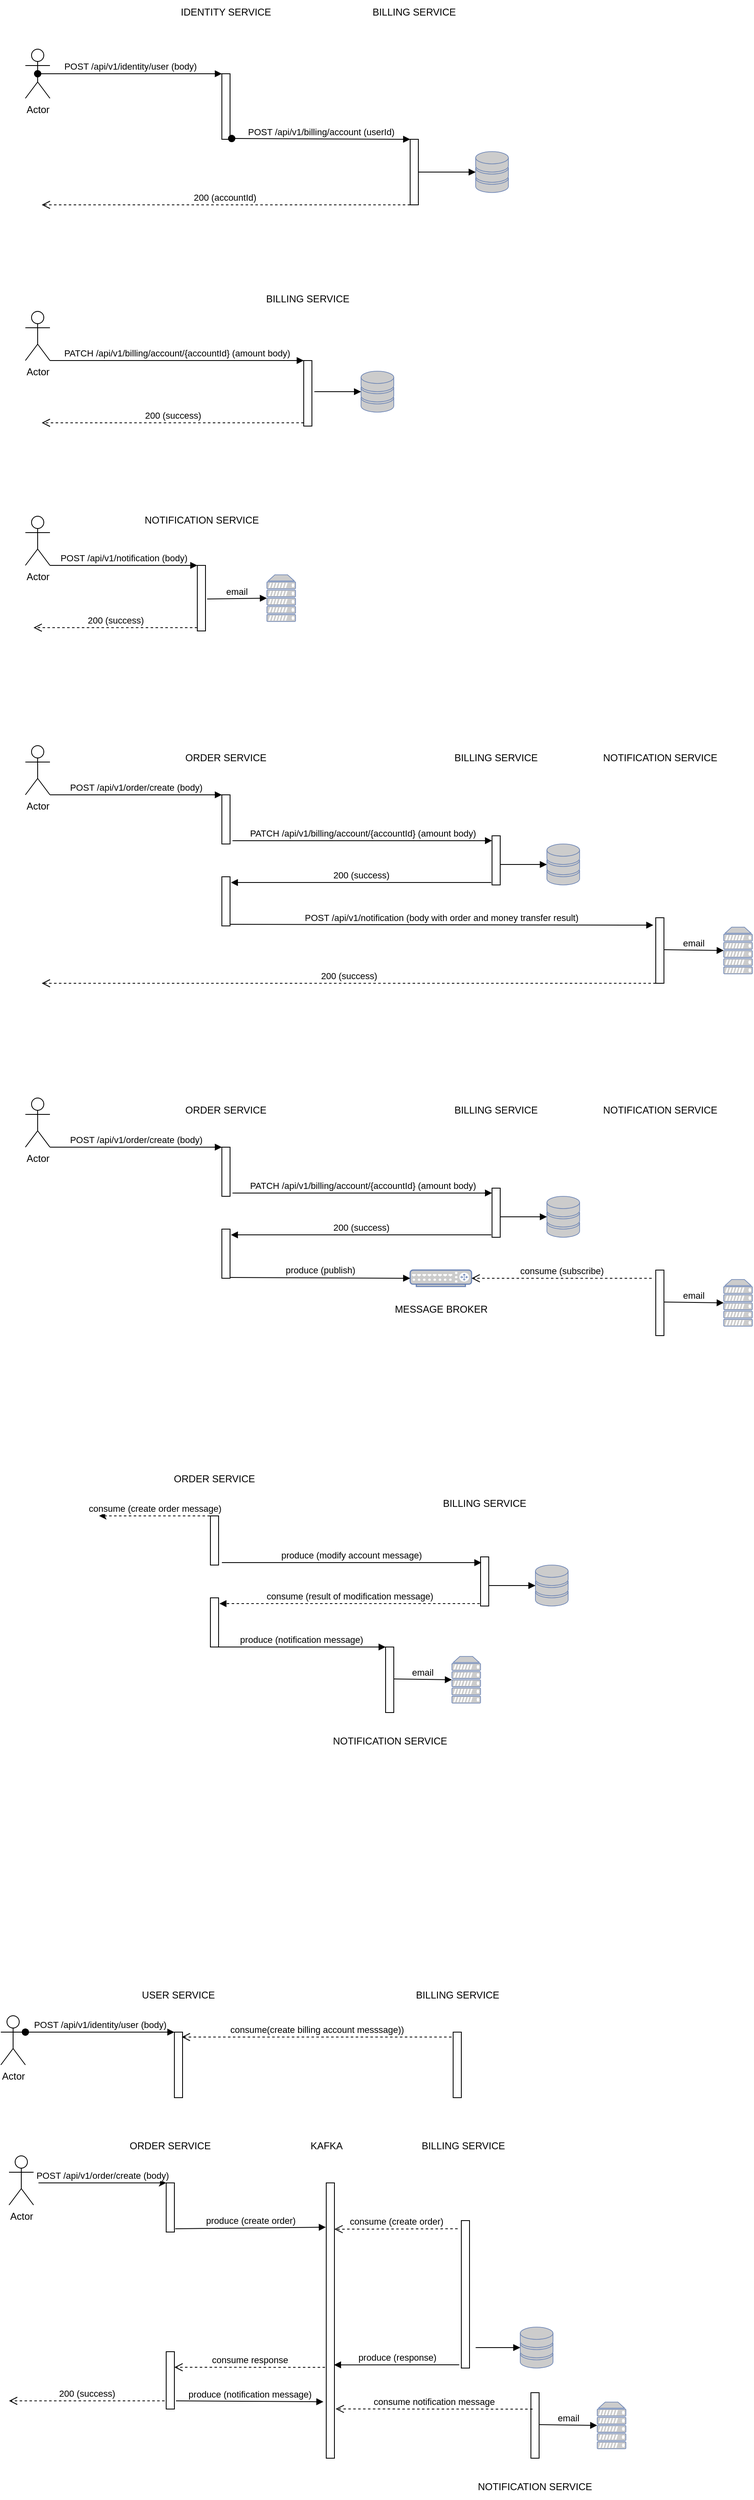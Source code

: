 <mxfile version="16.5.1" type="device"><diagram id="1ApyWqhycylkDg0O2UQ3" name="Страница 1"><mxGraphModel dx="2706" dy="1639" grid="1" gridSize="10" guides="1" tooltips="1" connect="1" arrows="1" fold="1" page="0" pageScale="1" pageWidth="827" pageHeight="1169" math="0" shadow="0"><root><mxCell id="0"/><mxCell id="1" parent="0"/><mxCell id="u9GXbhRDP90VE8x3FQyv-1" value="Actor" style="shape=umlActor;verticalLabelPosition=bottom;verticalAlign=top;html=1;outlineConnect=0;" parent="1" vertex="1"><mxGeometry x="-1210" y="-690" width="30" height="60" as="geometry"/></mxCell><mxCell id="u9GXbhRDP90VE8x3FQyv-2" value="" style="html=1;points=[];perimeter=orthogonalPerimeter;" parent="1" vertex="1"><mxGeometry x="-970" y="-660" width="10" height="80" as="geometry"/></mxCell><mxCell id="u9GXbhRDP90VE8x3FQyv-3" value="POST /api/v1/identity/user (body)" style="html=1;verticalAlign=bottom;startArrow=oval;endArrow=block;startSize=8;rounded=0;exitX=0.5;exitY=0.5;exitDx=0;exitDy=0;exitPerimeter=0;" parent="1" source="u9GXbhRDP90VE8x3FQyv-1" target="u9GXbhRDP90VE8x3FQyv-2" edge="1"><mxGeometry relative="1" as="geometry"><mxPoint x="-1140" y="-660" as="sourcePoint"/></mxGeometry></mxCell><mxCell id="u9GXbhRDP90VE8x3FQyv-4" value="IDENTITY SERVICE" style="text;html=1;strokeColor=none;fillColor=none;align=center;verticalAlign=middle;whiteSpace=wrap;rounded=0;" parent="1" vertex="1"><mxGeometry x="-1035" y="-750" width="140" height="30" as="geometry"/></mxCell><mxCell id="u9GXbhRDP90VE8x3FQyv-5" value="" style="html=1;points=[];perimeter=orthogonalPerimeter;" parent="1" vertex="1"><mxGeometry x="-740" y="-580" width="10" height="80" as="geometry"/></mxCell><mxCell id="u9GXbhRDP90VE8x3FQyv-6" value="POST /api/v1/billing/account (userId)" style="html=1;verticalAlign=bottom;startArrow=oval;endArrow=block;startSize=8;rounded=0;exitX=1.2;exitY=0.988;exitDx=0;exitDy=0;exitPerimeter=0;" parent="1" source="u9GXbhRDP90VE8x3FQyv-2" target="u9GXbhRDP90VE8x3FQyv-5" edge="1"><mxGeometry relative="1" as="geometry"><mxPoint x="-830" y="-580" as="sourcePoint"/></mxGeometry></mxCell><mxCell id="u9GXbhRDP90VE8x3FQyv-7" value="200 (accountId)&amp;nbsp;" style="html=1;verticalAlign=bottom;endArrow=open;dashed=1;endSize=8;rounded=0;" parent="1" edge="1"><mxGeometry relative="1" as="geometry"><mxPoint x="-740" y="-500" as="sourcePoint"/><mxPoint x="-1190" y="-500" as="targetPoint"/></mxGeometry></mxCell><mxCell id="u9GXbhRDP90VE8x3FQyv-8" value="BILLING SERVICE" style="text;html=1;strokeColor=none;fillColor=none;align=center;verticalAlign=middle;whiteSpace=wrap;rounded=0;" parent="1" vertex="1"><mxGeometry x="-805" y="-750" width="140" height="30" as="geometry"/></mxCell><mxCell id="u9GXbhRDP90VE8x3FQyv-9" value="Actor" style="shape=umlActor;verticalLabelPosition=bottom;verticalAlign=top;html=1;" parent="1" vertex="1"><mxGeometry x="-1210" y="-370" width="30" height="60" as="geometry"/></mxCell><mxCell id="u9GXbhRDP90VE8x3FQyv-10" value="" style="html=1;points=[];perimeter=orthogonalPerimeter;" parent="1" vertex="1"><mxGeometry x="-870" y="-310" width="10" height="80" as="geometry"/></mxCell><mxCell id="u9GXbhRDP90VE8x3FQyv-11" value="PATCH /api/v1/billing/account/{accountId} (amount body)" style="html=1;verticalAlign=bottom;endArrow=block;entryX=0;entryY=0;rounded=0;exitX=1;exitY=1;exitDx=0;exitDy=0;exitPerimeter=0;" parent="1" source="u9GXbhRDP90VE8x3FQyv-9" target="u9GXbhRDP90VE8x3FQyv-10" edge="1"><mxGeometry relative="1" as="geometry"><mxPoint x="-1055" y="-310" as="sourcePoint"/></mxGeometry></mxCell><mxCell id="u9GXbhRDP90VE8x3FQyv-12" value="200 (success)" style="html=1;verticalAlign=bottom;endArrow=open;dashed=1;endSize=8;exitX=0;exitY=0.95;rounded=0;" parent="1" source="u9GXbhRDP90VE8x3FQyv-10" edge="1"><mxGeometry relative="1" as="geometry"><mxPoint x="-1190" y="-234" as="targetPoint"/></mxGeometry></mxCell><mxCell id="u9GXbhRDP90VE8x3FQyv-13" value="" style="fontColor=#0066CC;verticalAlign=top;verticalLabelPosition=bottom;labelPosition=center;align=center;html=1;outlineConnect=0;fillColor=#CCCCCC;strokeColor=#6881B3;gradientColor=none;gradientDirection=north;strokeWidth=2;shape=mxgraph.networks.storage;" parent="1" vertex="1"><mxGeometry x="-660" y="-565" width="40" height="50" as="geometry"/></mxCell><mxCell id="u9GXbhRDP90VE8x3FQyv-15" value="" style="html=1;verticalAlign=bottom;endArrow=block;rounded=0;entryX=0;entryY=0.5;entryDx=0;entryDy=0;entryPerimeter=0;startArrow=none;startFill=0;" parent="1" source="u9GXbhRDP90VE8x3FQyv-5" target="u9GXbhRDP90VE8x3FQyv-13" edge="1"><mxGeometry width="80" relative="1" as="geometry"><mxPoint x="-720" y="-540.5" as="sourcePoint"/><mxPoint x="-640" y="-540.5" as="targetPoint"/></mxGeometry></mxCell><mxCell id="u9GXbhRDP90VE8x3FQyv-18" value="" style="fontColor=#0066CC;verticalAlign=top;verticalLabelPosition=bottom;labelPosition=center;align=center;html=1;outlineConnect=0;fillColor=#CCCCCC;strokeColor=#6881B3;gradientColor=none;gradientDirection=north;strokeWidth=2;shape=mxgraph.networks.storage;" parent="1" vertex="1"><mxGeometry x="-800" y="-297" width="40" height="50" as="geometry"/></mxCell><mxCell id="u9GXbhRDP90VE8x3FQyv-19" value="" style="html=1;verticalAlign=bottom;endArrow=block;rounded=0;entryX=0;entryY=0.5;entryDx=0;entryDy=0;entryPerimeter=0;startArrow=none;startFill=0;exitX=1.3;exitY=0.475;exitDx=0;exitDy=0;exitPerimeter=0;" parent="1" source="u9GXbhRDP90VE8x3FQyv-10" target="u9GXbhRDP90VE8x3FQyv-18" edge="1"><mxGeometry width="80" relative="1" as="geometry"><mxPoint x="-850" y="-270" as="sourcePoint"/><mxPoint x="-771" y="-270.5" as="targetPoint"/></mxGeometry></mxCell><mxCell id="u9GXbhRDP90VE8x3FQyv-20" value="BILLING SERVICE" style="text;html=1;strokeColor=none;fillColor=none;align=center;verticalAlign=middle;whiteSpace=wrap;rounded=0;" parent="1" vertex="1"><mxGeometry x="-935" y="-400" width="140" height="30" as="geometry"/></mxCell><mxCell id="u9GXbhRDP90VE8x3FQyv-21" value="Actor" style="shape=umlActor;verticalLabelPosition=bottom;verticalAlign=top;html=1;" parent="1" vertex="1"><mxGeometry x="-1210" y="-120" width="30" height="60" as="geometry"/></mxCell><mxCell id="u9GXbhRDP90VE8x3FQyv-24" value="" style="html=1;points=[];perimeter=orthogonalPerimeter;" parent="1" vertex="1"><mxGeometry x="-1000" y="-60" width="10" height="80" as="geometry"/></mxCell><mxCell id="u9GXbhRDP90VE8x3FQyv-25" value="POST /api/v1/notification (body)" style="html=1;verticalAlign=bottom;endArrow=block;entryX=0;entryY=0;rounded=0;exitX=1;exitY=1;exitDx=0;exitDy=0;exitPerimeter=0;" parent="1" source="u9GXbhRDP90VE8x3FQyv-21" target="u9GXbhRDP90VE8x3FQyv-24" edge="1"><mxGeometry relative="1" as="geometry"><mxPoint x="-1090" y="-60" as="sourcePoint"/></mxGeometry></mxCell><mxCell id="u9GXbhRDP90VE8x3FQyv-26" value="200 (success)" style="html=1;verticalAlign=bottom;endArrow=open;dashed=1;endSize=8;exitX=0;exitY=0.95;rounded=0;" parent="1" source="u9GXbhRDP90VE8x3FQyv-24" edge="1"><mxGeometry relative="1" as="geometry"><mxPoint x="-1200" y="16" as="targetPoint"/></mxGeometry></mxCell><mxCell id="u9GXbhRDP90VE8x3FQyv-27" value="" style="fontColor=#0066CC;verticalAlign=top;verticalLabelPosition=bottom;labelPosition=center;align=center;html=1;outlineConnect=0;fillColor=#CCCCCC;strokeColor=#6881B3;gradientColor=none;gradientDirection=north;strokeWidth=2;shape=mxgraph.networks.server;" parent="1" vertex="1"><mxGeometry x="-915" y="-48.5" width="35" height="57" as="geometry"/></mxCell><mxCell id="u9GXbhRDP90VE8x3FQyv-29" value="email" style="html=1;verticalAlign=bottom;startArrow=none;startFill=0;endArrow=block;startSize=8;rounded=0;entryX=0;entryY=0.5;entryDx=0;entryDy=0;entryPerimeter=0;exitX=1.2;exitY=0.513;exitDx=0;exitDy=0;exitPerimeter=0;" parent="1" source="u9GXbhRDP90VE8x3FQyv-24" target="u9GXbhRDP90VE8x3FQyv-27" edge="1"><mxGeometry width="60" relative="1" as="geometry"><mxPoint x="-990" y="-20.5" as="sourcePoint"/><mxPoint x="-930" y="-20.5" as="targetPoint"/></mxGeometry></mxCell><mxCell id="u9GXbhRDP90VE8x3FQyv-30" value="Actor" style="shape=umlActor;verticalLabelPosition=bottom;verticalAlign=top;html=1;" parent="1" vertex="1"><mxGeometry x="-1210" y="160" width="30" height="60" as="geometry"/></mxCell><mxCell id="u9GXbhRDP90VE8x3FQyv-31" value="" style="html=1;points=[];perimeter=orthogonalPerimeter;" parent="1" vertex="1"><mxGeometry x="-970" y="220" width="10" height="60" as="geometry"/></mxCell><mxCell id="u9GXbhRDP90VE8x3FQyv-32" value="POST /api/v1/order/create (body)" style="html=1;verticalAlign=bottom;endArrow=block;entryX=0;entryY=0;rounded=0;exitX=1;exitY=1;exitDx=0;exitDy=0;exitPerimeter=0;" parent="1" source="u9GXbhRDP90VE8x3FQyv-30" target="u9GXbhRDP90VE8x3FQyv-31" edge="1"><mxGeometry relative="1" as="geometry"><mxPoint x="-1040" y="220" as="sourcePoint"/></mxGeometry></mxCell><mxCell id="u9GXbhRDP90VE8x3FQyv-34" value="ORDER SERVICE" style="text;html=1;strokeColor=none;fillColor=none;align=center;verticalAlign=middle;whiteSpace=wrap;rounded=0;" parent="1" vertex="1"><mxGeometry x="-1035" y="160" width="140" height="30" as="geometry"/></mxCell><mxCell id="u9GXbhRDP90VE8x3FQyv-35" value="NOTIFICATION SERVICE" style="text;html=1;strokeColor=none;fillColor=none;align=center;verticalAlign=middle;whiteSpace=wrap;rounded=0;" parent="1" vertex="1"><mxGeometry x="-1072.5" y="-130" width="155" height="30" as="geometry"/></mxCell><mxCell id="u9GXbhRDP90VE8x3FQyv-41" value="" style="html=1;points=[];perimeter=orthogonalPerimeter;" parent="1" vertex="1"><mxGeometry x="-640" y="270" width="10" height="60" as="geometry"/></mxCell><mxCell id="u9GXbhRDP90VE8x3FQyv-42" value="PATCH /api/v1/billing/account/{accountId} (amount body)" style="html=1;verticalAlign=bottom;startArrow=none;endArrow=block;startSize=8;rounded=0;exitX=1.3;exitY=0.933;exitDx=0;exitDy=0;exitPerimeter=0;startFill=0;" parent="1" source="u9GXbhRDP90VE8x3FQyv-31" target="u9GXbhRDP90VE8x3FQyv-41" edge="1"><mxGeometry relative="1" as="geometry"><mxPoint x="-915" y="290" as="sourcePoint"/></mxGeometry></mxCell><mxCell id="u9GXbhRDP90VE8x3FQyv-44" value="BILLING SERVICE" style="text;html=1;strokeColor=none;fillColor=none;align=center;verticalAlign=middle;whiteSpace=wrap;rounded=0;" parent="1" vertex="1"><mxGeometry x="-705" y="160" width="140" height="30" as="geometry"/></mxCell><mxCell id="u9GXbhRDP90VE8x3FQyv-45" value="" style="html=1;points=[];perimeter=orthogonalPerimeter;" parent="1" vertex="1"><mxGeometry x="-970" y="320" width="10" height="60" as="geometry"/></mxCell><mxCell id="u9GXbhRDP90VE8x3FQyv-46" value="200 (success)" style="html=1;verticalAlign=bottom;endArrow=block;rounded=0;entryX=1.1;entryY=0.117;entryDx=0;entryDy=0;entryPerimeter=0;exitX=-0.1;exitY=0.95;exitDx=0;exitDy=0;exitPerimeter=0;" parent="1" source="u9GXbhRDP90VE8x3FQyv-41" target="u9GXbhRDP90VE8x3FQyv-45" edge="1"><mxGeometry width="80" relative="1" as="geometry"><mxPoint x="-610" y="110" as="sourcePoint"/><mxPoint x="-530" y="110" as="targetPoint"/></mxGeometry></mxCell><mxCell id="u9GXbhRDP90VE8x3FQyv-47" value="" style="html=1;points=[];perimeter=orthogonalPerimeter;" parent="1" vertex="1"><mxGeometry x="-440" y="370" width="10" height="80" as="geometry"/></mxCell><mxCell id="u9GXbhRDP90VE8x3FQyv-48" value="POST /api/v1/notification (body with order and money transfer result)" style="html=1;verticalAlign=bottom;endArrow=block;rounded=0;exitX=1;exitY=0.967;exitDx=0;exitDy=0;exitPerimeter=0;entryX=-0.3;entryY=0.113;entryDx=0;entryDy=0;entryPerimeter=0;" parent="1" source="u9GXbhRDP90VE8x3FQyv-45" target="u9GXbhRDP90VE8x3FQyv-47" edge="1"><mxGeometry width="80" relative="1" as="geometry"><mxPoint x="-610" y="160" as="sourcePoint"/><mxPoint x="-530" y="160" as="targetPoint"/></mxGeometry></mxCell><mxCell id="u9GXbhRDP90VE8x3FQyv-50" value="NOTIFICATION SERVICE" style="text;html=1;strokeColor=none;fillColor=none;align=center;verticalAlign=middle;whiteSpace=wrap;rounded=0;" parent="1" vertex="1"><mxGeometry x="-512.5" y="160" width="155" height="30" as="geometry"/></mxCell><mxCell id="u9GXbhRDP90VE8x3FQyv-51" value="200 (success)" style="html=1;verticalAlign=bottom;endArrow=open;dashed=1;endSize=8;rounded=0;" parent="1" edge="1"><mxGeometry relative="1" as="geometry"><mxPoint x="-440" y="450" as="sourcePoint"/><mxPoint x="-1190" y="450" as="targetPoint"/><Array as="points"/></mxGeometry></mxCell><mxCell id="u9GXbhRDP90VE8x3FQyv-52" value="" style="fontColor=#0066CC;verticalAlign=top;verticalLabelPosition=bottom;labelPosition=center;align=center;html=1;outlineConnect=0;fillColor=#CCCCCC;strokeColor=#6881B3;gradientColor=none;gradientDirection=north;strokeWidth=2;shape=mxgraph.networks.storage;" parent="1" vertex="1"><mxGeometry x="-573" y="280" width="40" height="50" as="geometry"/></mxCell><mxCell id="u9GXbhRDP90VE8x3FQyv-53" value="" style="html=1;verticalAlign=bottom;endArrow=block;rounded=0;entryX=0;entryY=0.5;entryDx=0;entryDy=0;entryPerimeter=0;startArrow=none;startFill=0;exitX=1.3;exitY=0.475;exitDx=0;exitDy=0;exitPerimeter=0;" parent="1" target="u9GXbhRDP90VE8x3FQyv-52" edge="1"><mxGeometry width="80" relative="1" as="geometry"><mxPoint x="-630" y="305" as="sourcePoint"/><mxPoint x="-544" y="306.5" as="targetPoint"/></mxGeometry></mxCell><mxCell id="u9GXbhRDP90VE8x3FQyv-57" value="" style="fontColor=#0066CC;verticalAlign=top;verticalLabelPosition=bottom;labelPosition=center;align=center;html=1;outlineConnect=0;fillColor=#CCCCCC;strokeColor=#6881B3;gradientColor=none;gradientDirection=north;strokeWidth=2;shape=mxgraph.networks.server;" parent="1" vertex="1"><mxGeometry x="-357" y="381.5" width="35" height="57" as="geometry"/></mxCell><mxCell id="u9GXbhRDP90VE8x3FQyv-58" value="email" style="html=1;verticalAlign=bottom;startArrow=none;startFill=0;endArrow=block;startSize=8;rounded=0;entryX=0;entryY=0.5;entryDx=0;entryDy=0;entryPerimeter=0;exitX=1;exitY=0.488;exitDx=0;exitDy=0;exitPerimeter=0;" parent="1" source="u9GXbhRDP90VE8x3FQyv-47" target="u9GXbhRDP90VE8x3FQyv-57" edge="1"><mxGeometry width="60" relative="1" as="geometry"><mxPoint x="-430" y="410" as="sourcePoint"/><mxPoint x="-372" y="409.5" as="targetPoint"/></mxGeometry></mxCell><mxCell id="u9GXbhRDP90VE8x3FQyv-63" value="Actor" style="shape=umlActor;verticalLabelPosition=bottom;verticalAlign=top;html=1;" parent="1" vertex="1"><mxGeometry x="-1210" y="590" width="30" height="60" as="geometry"/></mxCell><mxCell id="u9GXbhRDP90VE8x3FQyv-64" value="" style="html=1;points=[];perimeter=orthogonalPerimeter;" parent="1" vertex="1"><mxGeometry x="-970" y="650" width="10" height="60" as="geometry"/></mxCell><mxCell id="u9GXbhRDP90VE8x3FQyv-65" value="POST /api/v1/order/create (body)" style="html=1;verticalAlign=bottom;endArrow=block;entryX=0;entryY=0;rounded=0;exitX=1;exitY=1;exitDx=0;exitDy=0;exitPerimeter=0;" parent="1" source="u9GXbhRDP90VE8x3FQyv-63" target="u9GXbhRDP90VE8x3FQyv-64" edge="1"><mxGeometry relative="1" as="geometry"><mxPoint x="-1040" y="650" as="sourcePoint"/></mxGeometry></mxCell><mxCell id="u9GXbhRDP90VE8x3FQyv-66" value="ORDER SERVICE" style="text;html=1;strokeColor=none;fillColor=none;align=center;verticalAlign=middle;whiteSpace=wrap;rounded=0;" parent="1" vertex="1"><mxGeometry x="-1035" y="590" width="140" height="30" as="geometry"/></mxCell><mxCell id="u9GXbhRDP90VE8x3FQyv-67" value="" style="html=1;points=[];perimeter=orthogonalPerimeter;" parent="1" vertex="1"><mxGeometry x="-640" y="700" width="10" height="60" as="geometry"/></mxCell><mxCell id="u9GXbhRDP90VE8x3FQyv-68" value="PATCH /api/v1/billing/account/{accountId} (amount body)" style="html=1;verticalAlign=bottom;startArrow=none;endArrow=block;startSize=8;rounded=0;exitX=1.3;exitY=0.933;exitDx=0;exitDy=0;exitPerimeter=0;startFill=0;" parent="1" source="u9GXbhRDP90VE8x3FQyv-64" target="u9GXbhRDP90VE8x3FQyv-67" edge="1"><mxGeometry relative="1" as="geometry"><mxPoint x="-915" y="720" as="sourcePoint"/></mxGeometry></mxCell><mxCell id="u9GXbhRDP90VE8x3FQyv-69" value="BILLING SERVICE" style="text;html=1;strokeColor=none;fillColor=none;align=center;verticalAlign=middle;whiteSpace=wrap;rounded=0;" parent="1" vertex="1"><mxGeometry x="-705" y="590" width="140" height="30" as="geometry"/></mxCell><mxCell id="u9GXbhRDP90VE8x3FQyv-70" value="" style="html=1;points=[];perimeter=orthogonalPerimeter;" parent="1" vertex="1"><mxGeometry x="-970" y="750" width="10" height="60" as="geometry"/></mxCell><mxCell id="u9GXbhRDP90VE8x3FQyv-71" value="200 (success)" style="html=1;verticalAlign=bottom;endArrow=block;rounded=0;entryX=1.1;entryY=0.117;entryDx=0;entryDy=0;entryPerimeter=0;exitX=-0.1;exitY=0.95;exitDx=0;exitDy=0;exitPerimeter=0;" parent="1" source="u9GXbhRDP90VE8x3FQyv-67" target="u9GXbhRDP90VE8x3FQyv-70" edge="1"><mxGeometry width="80" relative="1" as="geometry"><mxPoint x="-610" y="540" as="sourcePoint"/><mxPoint x="-530" y="540" as="targetPoint"/></mxGeometry></mxCell><mxCell id="u9GXbhRDP90VE8x3FQyv-72" value="" style="html=1;points=[];perimeter=orthogonalPerimeter;" parent="1" vertex="1"><mxGeometry x="-440" y="800" width="10" height="80" as="geometry"/></mxCell><mxCell id="u9GXbhRDP90VE8x3FQyv-74" value="NOTIFICATION SERVICE" style="text;html=1;strokeColor=none;fillColor=none;align=center;verticalAlign=middle;whiteSpace=wrap;rounded=0;" parent="1" vertex="1"><mxGeometry x="-512.5" y="590" width="155" height="30" as="geometry"/></mxCell><mxCell id="u9GXbhRDP90VE8x3FQyv-76" value="" style="fontColor=#0066CC;verticalAlign=top;verticalLabelPosition=bottom;labelPosition=center;align=center;html=1;outlineConnect=0;fillColor=#CCCCCC;strokeColor=#6881B3;gradientColor=none;gradientDirection=north;strokeWidth=2;shape=mxgraph.networks.storage;" parent="1" vertex="1"><mxGeometry x="-573" y="710" width="40" height="50" as="geometry"/></mxCell><mxCell id="u9GXbhRDP90VE8x3FQyv-77" value="" style="html=1;verticalAlign=bottom;endArrow=block;rounded=0;entryX=0;entryY=0.5;entryDx=0;entryDy=0;entryPerimeter=0;startArrow=none;startFill=0;exitX=1.3;exitY=0.475;exitDx=0;exitDy=0;exitPerimeter=0;" parent="1" target="u9GXbhRDP90VE8x3FQyv-76" edge="1"><mxGeometry width="80" relative="1" as="geometry"><mxPoint x="-630" y="735" as="sourcePoint"/><mxPoint x="-544" y="736.5" as="targetPoint"/></mxGeometry></mxCell><mxCell id="u9GXbhRDP90VE8x3FQyv-78" value="" style="fontColor=#0066CC;verticalAlign=top;verticalLabelPosition=bottom;labelPosition=center;align=center;html=1;outlineConnect=0;fillColor=#CCCCCC;strokeColor=#6881B3;gradientColor=none;gradientDirection=north;strokeWidth=2;shape=mxgraph.networks.server;" parent="1" vertex="1"><mxGeometry x="-357" y="811.5" width="35" height="57" as="geometry"/></mxCell><mxCell id="u9GXbhRDP90VE8x3FQyv-79" value="email" style="html=1;verticalAlign=bottom;startArrow=none;startFill=0;endArrow=block;startSize=8;rounded=0;entryX=0;entryY=0.5;entryDx=0;entryDy=0;entryPerimeter=0;exitX=1;exitY=0.488;exitDx=0;exitDy=0;exitPerimeter=0;" parent="1" source="u9GXbhRDP90VE8x3FQyv-72" target="u9GXbhRDP90VE8x3FQyv-78" edge="1"><mxGeometry width="60" relative="1" as="geometry"><mxPoint x="-430" y="840" as="sourcePoint"/><mxPoint x="-372" y="839.5" as="targetPoint"/></mxGeometry></mxCell><mxCell id="u9GXbhRDP90VE8x3FQyv-80" value="" style="fontColor=#0066CC;verticalAlign=top;verticalLabelPosition=bottom;labelPosition=center;align=center;html=1;outlineConnect=0;fillColor=#CCCCCC;strokeColor=#6881B3;gradientColor=none;gradientDirection=north;strokeWidth=2;shape=mxgraph.networks.router;" parent="1" vertex="1"><mxGeometry x="-740" y="800" width="75" height="20" as="geometry"/></mxCell><mxCell id="u9GXbhRDP90VE8x3FQyv-81" value="produce (publish)" style="html=1;verticalAlign=bottom;endArrow=block;rounded=0;exitX=1;exitY=0.983;exitDx=0;exitDy=0;exitPerimeter=0;entryX=0;entryY=0.5;entryDx=0;entryDy=0;entryPerimeter=0;" parent="1" source="u9GXbhRDP90VE8x3FQyv-70" target="u9GXbhRDP90VE8x3FQyv-80" edge="1"><mxGeometry width="80" relative="1" as="geometry"><mxPoint x="-720" y="560" as="sourcePoint"/><mxPoint x="-640" y="560" as="targetPoint"/></mxGeometry></mxCell><mxCell id="u9GXbhRDP90VE8x3FQyv-82" value="consume (subscribe)" style="html=1;verticalAlign=bottom;endArrow=open;dashed=1;endSize=8;rounded=0;exitX=-0.5;exitY=0.125;exitDx=0;exitDy=0;exitPerimeter=0;entryX=1;entryY=0.5;entryDx=0;entryDy=0;entryPerimeter=0;" parent="1" source="u9GXbhRDP90VE8x3FQyv-72" target="u9GXbhRDP90VE8x3FQyv-80" edge="1"><mxGeometry relative="1" as="geometry"><mxPoint x="-640" y="560" as="sourcePoint"/><mxPoint x="-720" y="560" as="targetPoint"/></mxGeometry></mxCell><mxCell id="u9GXbhRDP90VE8x3FQyv-83" value="MESSAGE BROKER" style="text;html=1;strokeColor=none;fillColor=none;align=center;verticalAlign=middle;whiteSpace=wrap;rounded=0;" parent="1" vertex="1"><mxGeometry x="-772.5" y="833" width="140" height="30" as="geometry"/></mxCell><mxCell id="u9GXbhRDP90VE8x3FQyv-85" value="" style="html=1;points=[];perimeter=orthogonalPerimeter;" parent="1" vertex="1"><mxGeometry x="-984" y="1100" width="10" height="60" as="geometry"/></mxCell><mxCell id="u9GXbhRDP90VE8x3FQyv-86" value="consume (create order message)" style="html=1;verticalAlign=bottom;endArrow=none;entryX=0;entryY=0;rounded=0;startArrow=classic;startFill=1;endFill=0;dashed=1;" parent="1" target="u9GXbhRDP90VE8x3FQyv-85" edge="1"><mxGeometry relative="1" as="geometry"><mxPoint x="-1120" y="1100" as="sourcePoint"/></mxGeometry></mxCell><mxCell id="u9GXbhRDP90VE8x3FQyv-87" value="ORDER SERVICE" style="text;html=1;strokeColor=none;fillColor=none;align=center;verticalAlign=middle;whiteSpace=wrap;rounded=0;" parent="1" vertex="1"><mxGeometry x="-1049" y="1040" width="140" height="30" as="geometry"/></mxCell><mxCell id="u9GXbhRDP90VE8x3FQyv-88" value="" style="html=1;points=[];perimeter=orthogonalPerimeter;" parent="1" vertex="1"><mxGeometry x="-654" y="1150" width="10" height="60" as="geometry"/></mxCell><mxCell id="u9GXbhRDP90VE8x3FQyv-89" value="produce (modify account message)" style="html=1;verticalAlign=bottom;startArrow=none;endArrow=block;startSize=8;rounded=0;startFill=0;entryX=0.1;entryY=0.117;entryDx=0;entryDy=0;entryPerimeter=0;" parent="1" target="u9GXbhRDP90VE8x3FQyv-88" edge="1"><mxGeometry relative="1" as="geometry"><mxPoint x="-970" y="1157" as="sourcePoint"/><mxPoint x="-1190" y="1156" as="targetPoint"/></mxGeometry></mxCell><mxCell id="u9GXbhRDP90VE8x3FQyv-90" value="BILLING SERVICE" style="text;html=1;strokeColor=none;fillColor=none;align=center;verticalAlign=middle;whiteSpace=wrap;rounded=0;" parent="1" vertex="1"><mxGeometry x="-719" y="1070" width="140" height="30" as="geometry"/></mxCell><mxCell id="u9GXbhRDP90VE8x3FQyv-91" value="" style="html=1;points=[];perimeter=orthogonalPerimeter;" parent="1" vertex="1"><mxGeometry x="-984" y="1200" width="10" height="60" as="geometry"/></mxCell><mxCell id="u9GXbhRDP90VE8x3FQyv-92" value="consume (result of modification message)" style="html=1;verticalAlign=bottom;endArrow=block;rounded=0;entryX=1.1;entryY=0.117;entryDx=0;entryDy=0;entryPerimeter=0;exitX=-0.1;exitY=0.95;exitDx=0;exitDy=0;exitPerimeter=0;dashed=1;" parent="1" source="u9GXbhRDP90VE8x3FQyv-88" target="u9GXbhRDP90VE8x3FQyv-91" edge="1"><mxGeometry width="80" relative="1" as="geometry"><mxPoint x="-624" y="990" as="sourcePoint"/><mxPoint x="-544" y="990" as="targetPoint"/></mxGeometry></mxCell><mxCell id="u9GXbhRDP90VE8x3FQyv-93" value="" style="html=1;points=[];perimeter=orthogonalPerimeter;" parent="1" vertex="1"><mxGeometry x="-770" y="1260" width="10" height="80" as="geometry"/></mxCell><mxCell id="u9GXbhRDP90VE8x3FQyv-94" value="NOTIFICATION SERVICE" style="text;html=1;strokeColor=none;fillColor=none;align=center;verticalAlign=middle;whiteSpace=wrap;rounded=0;" parent="1" vertex="1"><mxGeometry x="-842.5" y="1360" width="155" height="30" as="geometry"/></mxCell><mxCell id="u9GXbhRDP90VE8x3FQyv-95" value="" style="fontColor=#0066CC;verticalAlign=top;verticalLabelPosition=bottom;labelPosition=center;align=center;html=1;outlineConnect=0;fillColor=#CCCCCC;strokeColor=#6881B3;gradientColor=none;gradientDirection=north;strokeWidth=2;shape=mxgraph.networks.storage;" parent="1" vertex="1"><mxGeometry x="-587" y="1160" width="40" height="50" as="geometry"/></mxCell><mxCell id="u9GXbhRDP90VE8x3FQyv-96" value="" style="html=1;verticalAlign=bottom;endArrow=block;rounded=0;entryX=0;entryY=0.5;entryDx=0;entryDy=0;entryPerimeter=0;startArrow=none;startFill=0;exitX=1.3;exitY=0.475;exitDx=0;exitDy=0;exitPerimeter=0;" parent="1" target="u9GXbhRDP90VE8x3FQyv-95" edge="1"><mxGeometry width="80" relative="1" as="geometry"><mxPoint x="-644" y="1185" as="sourcePoint"/><mxPoint x="-558" y="1186.5" as="targetPoint"/></mxGeometry></mxCell><mxCell id="u9GXbhRDP90VE8x3FQyv-97" value="" style="fontColor=#0066CC;verticalAlign=top;verticalLabelPosition=bottom;labelPosition=center;align=center;html=1;outlineConnect=0;fillColor=#CCCCCC;strokeColor=#6881B3;gradientColor=none;gradientDirection=north;strokeWidth=2;shape=mxgraph.networks.server;" parent="1" vertex="1"><mxGeometry x="-689" y="1271.5" width="35" height="57" as="geometry"/></mxCell><mxCell id="u9GXbhRDP90VE8x3FQyv-98" value="email" style="html=1;verticalAlign=bottom;startArrow=none;startFill=0;endArrow=block;startSize=8;rounded=0;entryX=0;entryY=0.5;entryDx=0;entryDy=0;entryPerimeter=0;exitX=1;exitY=0.488;exitDx=0;exitDy=0;exitPerimeter=0;" parent="1" source="u9GXbhRDP90VE8x3FQyv-93" target="u9GXbhRDP90VE8x3FQyv-97" edge="1"><mxGeometry width="60" relative="1" as="geometry"><mxPoint x="-444" y="1290" as="sourcePoint"/><mxPoint x="-386" y="1289.5" as="targetPoint"/></mxGeometry></mxCell><mxCell id="u9GXbhRDP90VE8x3FQyv-104" value="produce (notification message)" style="html=1;verticalAlign=bottom;startArrow=none;endArrow=block;startSize=8;rounded=0;startFill=0;" parent="1" target="u9GXbhRDP90VE8x3FQyv-93" edge="1"><mxGeometry relative="1" as="geometry"><mxPoint x="-977" y="1260" as="sourcePoint"/><mxPoint x="-660" y="1260.02" as="targetPoint"/></mxGeometry></mxCell><mxCell id="u9GXbhRDP90VE8x3FQyv-105" value="" style="html=1;points=[];perimeter=orthogonalPerimeter;" parent="1" vertex="1"><mxGeometry x="-1038" y="1914" width="10" height="60" as="geometry"/></mxCell><mxCell id="u9GXbhRDP90VE8x3FQyv-106" value="POST /api/v1/order/create (body)" style="html=1;verticalAlign=bottom;endArrow=classic;entryX=0;entryY=0;rounded=0;startArrow=none;startFill=0;endFill=1;" parent="1" target="u9GXbhRDP90VE8x3FQyv-105" edge="1"><mxGeometry relative="1" as="geometry"><mxPoint x="-1194" y="1914" as="sourcePoint"/></mxGeometry></mxCell><mxCell id="u9GXbhRDP90VE8x3FQyv-107" value="ORDER SERVICE" style="text;html=1;strokeColor=none;fillColor=none;align=center;verticalAlign=middle;whiteSpace=wrap;rounded=0;" parent="1" vertex="1"><mxGeometry x="-1103" y="1854" width="140" height="30" as="geometry"/></mxCell><mxCell id="u9GXbhRDP90VE8x3FQyv-108" value="" style="html=1;points=[];perimeter=orthogonalPerimeter;" parent="1" vertex="1"><mxGeometry x="-677.5" y="1960" width="10" height="180" as="geometry"/></mxCell><mxCell id="u9GXbhRDP90VE8x3FQyv-110" value="BILLING SERVICE" style="text;html=1;strokeColor=none;fillColor=none;align=center;verticalAlign=middle;whiteSpace=wrap;rounded=0;" parent="1" vertex="1"><mxGeometry x="-745.5" y="1854" width="140" height="30" as="geometry"/></mxCell><mxCell id="u9GXbhRDP90VE8x3FQyv-113" value="" style="html=1;points=[];perimeter=orthogonalPerimeter;" parent="1" vertex="1"><mxGeometry x="-592.5" y="2170" width="10" height="80" as="geometry"/></mxCell><mxCell id="u9GXbhRDP90VE8x3FQyv-114" value="NOTIFICATION SERVICE" style="text;html=1;strokeColor=none;fillColor=none;align=center;verticalAlign=middle;whiteSpace=wrap;rounded=0;" parent="1" vertex="1"><mxGeometry x="-665" y="2270" width="155" height="30" as="geometry"/></mxCell><mxCell id="u9GXbhRDP90VE8x3FQyv-115" value="" style="fontColor=#0066CC;verticalAlign=top;verticalLabelPosition=bottom;labelPosition=center;align=center;html=1;outlineConnect=0;fillColor=#CCCCCC;strokeColor=#6881B3;gradientColor=none;gradientDirection=north;strokeWidth=2;shape=mxgraph.networks.storage;" parent="1" vertex="1"><mxGeometry x="-605.5" y="2090" width="40" height="50" as="geometry"/></mxCell><mxCell id="u9GXbhRDP90VE8x3FQyv-116" value="" style="html=1;verticalAlign=bottom;endArrow=block;rounded=0;entryX=0;entryY=0.5;entryDx=0;entryDy=0;entryPerimeter=0;startArrow=none;startFill=0;" parent="1" target="u9GXbhRDP90VE8x3FQyv-115" edge="1"><mxGeometry width="80" relative="1" as="geometry"><mxPoint x="-660" y="2115" as="sourcePoint"/><mxPoint x="-576.5" y="2116.5" as="targetPoint"/></mxGeometry></mxCell><mxCell id="u9GXbhRDP90VE8x3FQyv-117" value="" style="fontColor=#0066CC;verticalAlign=top;verticalLabelPosition=bottom;labelPosition=center;align=center;html=1;outlineConnect=0;fillColor=#CCCCCC;strokeColor=#6881B3;gradientColor=none;gradientDirection=north;strokeWidth=2;shape=mxgraph.networks.server;" parent="1" vertex="1"><mxGeometry x="-511.5" y="2181.5" width="35" height="57" as="geometry"/></mxCell><mxCell id="u9GXbhRDP90VE8x3FQyv-118" value="email" style="html=1;verticalAlign=bottom;startArrow=none;startFill=0;endArrow=block;startSize=8;rounded=0;entryX=0;entryY=0.5;entryDx=0;entryDy=0;entryPerimeter=0;exitX=1;exitY=0.488;exitDx=0;exitDy=0;exitPerimeter=0;" parent="1" source="u9GXbhRDP90VE8x3FQyv-113" target="u9GXbhRDP90VE8x3FQyv-117" edge="1"><mxGeometry width="60" relative="1" as="geometry"><mxPoint x="-266.5" y="2200" as="sourcePoint"/><mxPoint x="-208.5" y="2199.5" as="targetPoint"/></mxGeometry></mxCell><mxCell id="u9GXbhRDP90VE8x3FQyv-119" value="produce (notification message)" style="html=1;verticalAlign=bottom;startArrow=none;endArrow=block;startSize=8;rounded=0;startFill=0;entryX=-0.35;entryY=0.795;entryDx=0;entryDy=0;entryPerimeter=0;" parent="1" target="DhK3MBpEccsICsE1tzU3-1" edge="1"><mxGeometry relative="1" as="geometry"><mxPoint x="-1026" y="2180" as="sourcePoint"/><mxPoint x="-709.5" y="2180.02" as="targetPoint"/></mxGeometry></mxCell><mxCell id="u9GXbhRDP90VE8x3FQyv-120" value="Actor" style="shape=umlActor;verticalLabelPosition=bottom;verticalAlign=top;html=1;" parent="1" vertex="1"><mxGeometry x="-1230" y="1881" width="30" height="60" as="geometry"/></mxCell><mxCell id="u9GXbhRDP90VE8x3FQyv-122" value="Actor" style="shape=umlActor;verticalLabelPosition=bottom;verticalAlign=top;html=1;" parent="1" vertex="1"><mxGeometry x="-1240" y="1710" width="30" height="60" as="geometry"/></mxCell><mxCell id="u9GXbhRDP90VE8x3FQyv-123" value="" style="html=1;points=[];perimeter=orthogonalPerimeter;" parent="1" vertex="1"><mxGeometry x="-1028" y="1730" width="10" height="80" as="geometry"/></mxCell><mxCell id="u9GXbhRDP90VE8x3FQyv-124" value="POST /api/v1/identity/user (body)" style="html=1;verticalAlign=bottom;startArrow=oval;endArrow=block;startSize=8;rounded=0;exitX=1;exitY=0.333;exitDx=0;exitDy=0;exitPerimeter=0;" parent="1" source="u9GXbhRDP90VE8x3FQyv-122" target="u9GXbhRDP90VE8x3FQyv-123" edge="1"><mxGeometry relative="1" as="geometry"><mxPoint x="-1103" y="1730" as="sourcePoint"/></mxGeometry></mxCell><mxCell id="u9GXbhRDP90VE8x3FQyv-125" value="USER SERVICE" style="text;html=1;strokeColor=none;fillColor=none;align=center;verticalAlign=middle;whiteSpace=wrap;rounded=0;" parent="1" vertex="1"><mxGeometry x="-1093" y="1670" width="140" height="30" as="geometry"/></mxCell><mxCell id="u9GXbhRDP90VE8x3FQyv-126" value="" style="html=1;points=[];perimeter=orthogonalPerimeter;" parent="1" vertex="1"><mxGeometry x="-687.5" y="1730" width="10" height="80" as="geometry"/></mxCell><mxCell id="u9GXbhRDP90VE8x3FQyv-127" value="BILLING SERVICE" style="text;html=1;strokeColor=none;fillColor=none;align=center;verticalAlign=middle;whiteSpace=wrap;rounded=0;" parent="1" vertex="1"><mxGeometry x="-752.5" y="1670" width="140" height="30" as="geometry"/></mxCell><mxCell id="u9GXbhRDP90VE8x3FQyv-128" value="consume(create billing account messsage))" style="html=1;verticalAlign=bottom;endArrow=open;dashed=1;endSize=8;rounded=0;entryX=0.9;entryY=0.075;entryDx=0;entryDy=0;entryPerimeter=0;exitX=-0.2;exitY=0.075;exitDx=0;exitDy=0;exitPerimeter=0;" parent="1" source="u9GXbhRDP90VE8x3FQyv-126" target="u9GXbhRDP90VE8x3FQyv-123" edge="1"><mxGeometry relative="1" as="geometry"><mxPoint x="-640" y="1750" as="sourcePoint"/><mxPoint x="-720" y="1750" as="targetPoint"/></mxGeometry></mxCell><mxCell id="u9GXbhRDP90VE8x3FQyv-129" value="200 (success)" style="html=1;verticalAlign=bottom;endArrow=open;dashed=1;endSize=8;rounded=0;" parent="1" edge="1"><mxGeometry relative="1" as="geometry"><mxPoint x="-1040" y="2180" as="sourcePoint"/><mxPoint x="-1230" y="2180" as="targetPoint"/></mxGeometry></mxCell><mxCell id="u9GXbhRDP90VE8x3FQyv-133" value="produce (create order)" style="html=1;verticalAlign=bottom;startArrow=none;endArrow=block;startSize=8;rounded=0;exitX=1.1;exitY=0.933;exitDx=0;exitDy=0;exitPerimeter=0;startFill=0;entryX=-0.05;entryY=0.161;entryDx=0;entryDy=0;entryPerimeter=0;" parent="1" source="u9GXbhRDP90VE8x3FQyv-105" target="DhK3MBpEccsICsE1tzU3-1" edge="1"><mxGeometry relative="1" as="geometry"><mxPoint x="-902" y="2004" as="sourcePoint"/></mxGeometry></mxCell><mxCell id="u9GXbhRDP90VE8x3FQyv-134" value="consume response" style="html=1;verticalAlign=bottom;endArrow=open;dashed=1;endSize=8;rounded=0;entryX=0.9;entryY=0.183;entryDx=0;entryDy=0;entryPerimeter=0;exitX=-0.15;exitY=0.67;exitDx=0;exitDy=0;exitPerimeter=0;" parent="1" source="DhK3MBpEccsICsE1tzU3-1" edge="1"><mxGeometry relative="1" as="geometry"><mxPoint x="-849" y="2139.02" as="sourcePoint"/><mxPoint x="-1028" y="2139" as="targetPoint"/></mxGeometry></mxCell><mxCell id="u9GXbhRDP90VE8x3FQyv-137" value="" style="html=1;points=[];perimeter=orthogonalPerimeter;" parent="1" vertex="1"><mxGeometry x="-1038" y="2120" width="10" height="70" as="geometry"/></mxCell><mxCell id="DhK3MBpEccsICsE1tzU3-1" value="" style="html=1;points=[];perimeter=orthogonalPerimeter;" vertex="1" parent="1"><mxGeometry x="-842.5" y="1914" width="10" height="336" as="geometry"/></mxCell><mxCell id="DhK3MBpEccsICsE1tzU3-2" value="KAFKA" style="text;html=1;strokeColor=none;fillColor=none;align=center;verticalAlign=middle;whiteSpace=wrap;rounded=0;" vertex="1" parent="1"><mxGeometry x="-912.5" y="1854" width="140" height="30" as="geometry"/></mxCell><mxCell id="DhK3MBpEccsICsE1tzU3-3" value="consume (create order)" style="html=1;verticalAlign=bottom;endArrow=open;dashed=1;endSize=8;rounded=0;" edge="1" parent="1"><mxGeometry relative="1" as="geometry"><mxPoint x="-682" y="1970" as="sourcePoint"/><mxPoint x="-832.5" y="1970.48" as="targetPoint"/></mxGeometry></mxCell><mxCell id="DhK3MBpEccsICsE1tzU3-4" value="produce (response)" style="html=1;verticalAlign=bottom;startArrow=none;endArrow=block;startSize=8;rounded=0;startFill=0;entryX=0.95;entryY=0.661;entryDx=0;entryDy=0;entryPerimeter=0;" edge="1" parent="1" target="DhK3MBpEccsICsE1tzU3-1"><mxGeometry relative="1" as="geometry"><mxPoint x="-680" y="2136" as="sourcePoint"/><mxPoint x="-832.5" y="2142.472" as="targetPoint"/></mxGeometry></mxCell><mxCell id="DhK3MBpEccsICsE1tzU3-5" value="consume notification message" style="html=1;verticalAlign=bottom;endArrow=open;dashed=1;endSize=8;rounded=0;entryX=1.15;entryY=0.821;entryDx=0;entryDy=0;entryPerimeter=0;exitX=-0.15;exitY=0.67;exitDx=0;exitDy=0;exitPerimeter=0;" edge="1" parent="1" target="DhK3MBpEccsICsE1tzU3-1"><mxGeometry relative="1" as="geometry"><mxPoint x="-590.5" y="2190.12" as="sourcePoint"/><mxPoint x="-774.5" y="2190" as="targetPoint"/></mxGeometry></mxCell></root></mxGraphModel></diagram></mxfile>